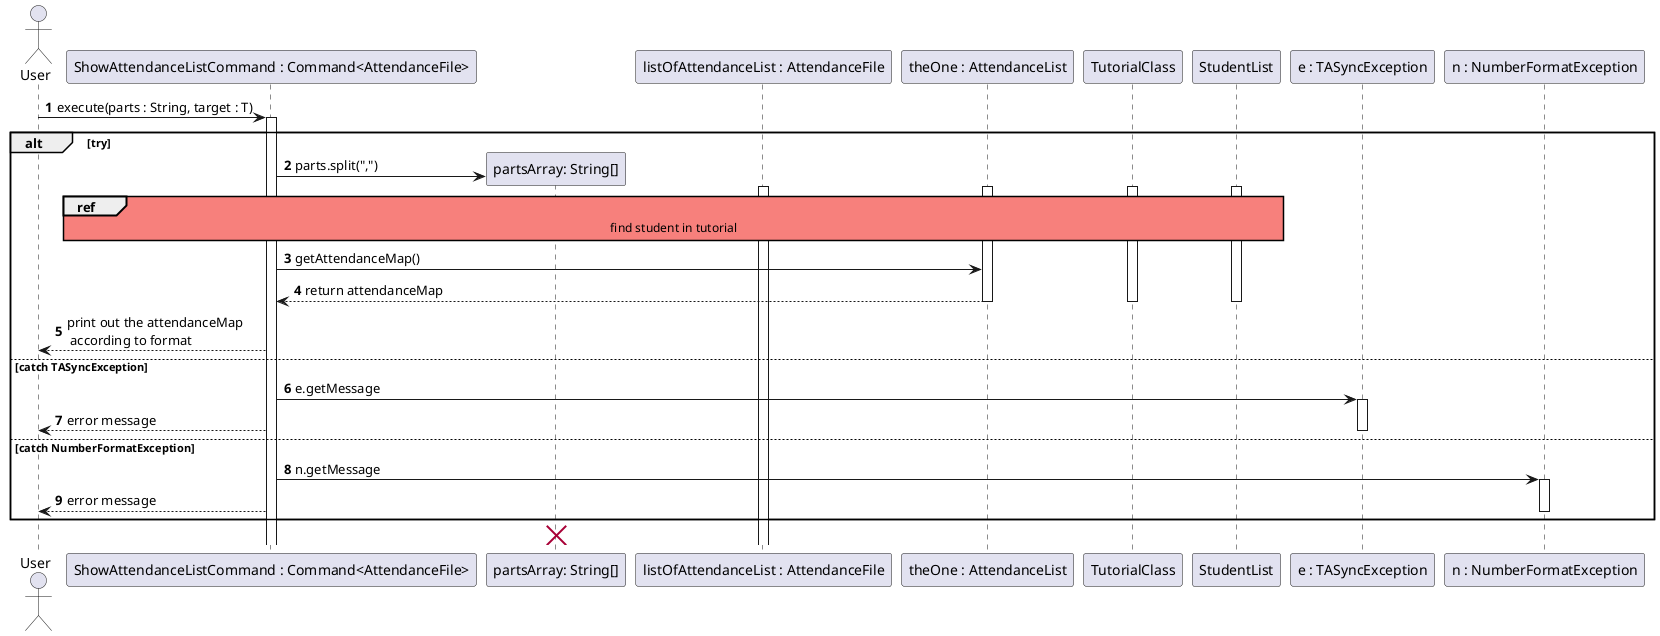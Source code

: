 @startuml
'https://plantuml.com/sequence-diagram

autonumber
actor User
participant "ShowAttendanceListCommand : Command<AttendanceFile>" as command
participant "partsArray: String[]" as parts
participant "listOfAttendanceList : AttendanceFile" as listOfAttendanceList
participant "theOne : AttendanceList" as theOne
participant "TutorialClass" as tutorialClass
participant "StudentList" as studentList
participant "e : TASyncException" as e
participant "n : NumberFormatException" as n

skinparam sequenceReferenceBackgroundColor #f7807c

User -> command : execute(parts : String, target : T)
activate command
alt try

create parts
command -> parts : parts.split(",")
ref over command, listOfAttendanceList, theOne, tutorialClass, studentList
find student in tutorial
end ref

activate listOfAttendanceList
activate tutorialClass
activate studentList
activate theOne
command -> theOne : getAttendanceMap()
theOne --> command : return attendanceMap
deactivate theOne
deactivate tutorialClass
deactivate studentList
command --> User : print out the attendanceMap\n according to format

else catch TASyncException


    command -> e : e.getMessage
    activate e
    command --> User  : error message
    deactivate e

    else catch NumberFormatException
     command -> n : n.getMessage
     activate n
     command --> User : error message
     deactivate n
end
destroy parts


@enduml